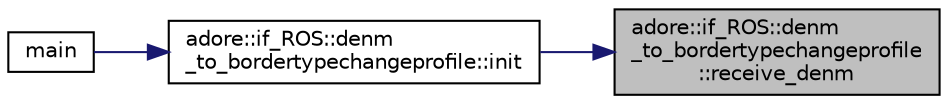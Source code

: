 digraph "adore::if_ROS::denm_to_bordertypechangeprofile::receive_denm"
{
 // LATEX_PDF_SIZE
  edge [fontname="Helvetica",fontsize="10",labelfontname="Helvetica",labelfontsize="10"];
  node [fontname="Helvetica",fontsize="10",shape=record];
  rankdir="RL";
  Node1 [label="adore::if_ROS::denm\l_to_bordertypechangeprofile\l::receive_denm",height=0.2,width=0.4,color="black", fillcolor="grey75", style="filled", fontcolor="black",tooltip=" "];
  Node1 -> Node2 [dir="back",color="midnightblue",fontsize="10",style="solid",fontname="Helvetica"];
  Node2 [label="adore::if_ROS::denm\l_to_bordertypechangeprofile::init",height=0.2,width=0.4,color="black", fillcolor="white", style="filled",URL="$classadore_1_1if__ROS_1_1denm__to__bordertypechangeprofile.html#a2508c262cd9ad54a0e3444fcb61cd49d",tooltip=" "];
  Node2 -> Node3 [dir="back",color="midnightblue",fontsize="10",style="solid",fontname="Helvetica"];
  Node3 [label="main",height=0.2,width=0.4,color="black", fillcolor="white", style="filled",URL="$denm__to__bordertypechangeprofile__node_8cpp.html#a3c04138a5bfe5d72780bb7e82a18e627",tooltip=" "];
}
